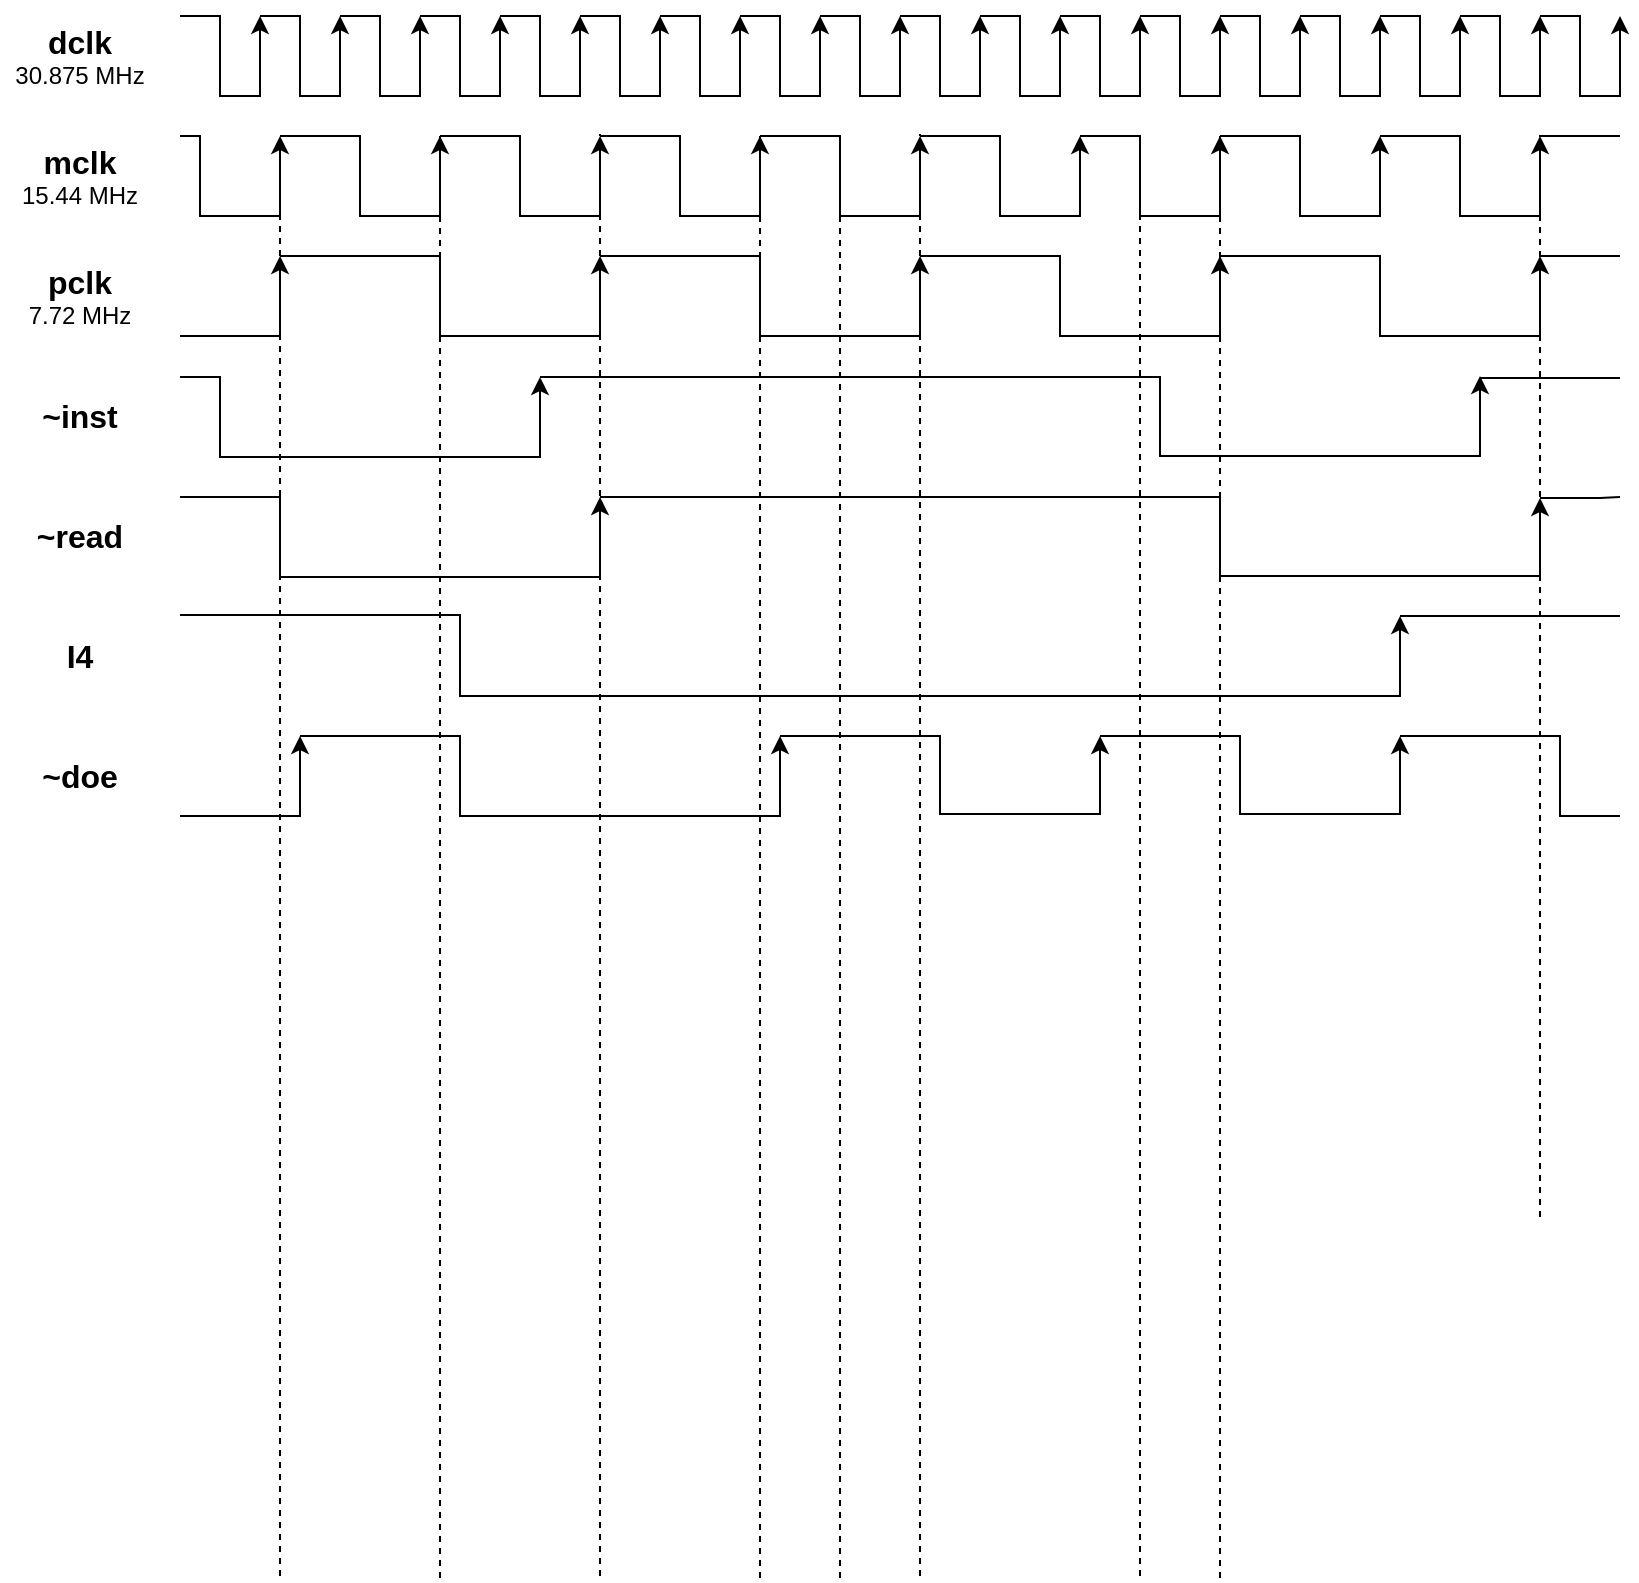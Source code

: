 <mxfile version="11.1.5" type="device" pages="1"><diagram id="_f2tg_4L9M2qDyrKk646" name="Page-1"><mxGraphModel dx="932" dy="448" grid="1" gridSize="10" guides="1" tooltips="1" connect="1" arrows="1" fold="1" page="1" pageScale="1" pageWidth="1100" pageHeight="850" math="0" shadow="0"><root><mxCell id="0"/><mxCell id="1" parent="0"/><mxCell id="ZjL5upXj1i7Pe3nIUO8E-6" style="edgeStyle=orthogonalEdgeStyle;rounded=0;orthogonalLoop=1;jettySize=auto;html=1;" parent="1" edge="1"><mxGeometry relative="1" as="geometry"><mxPoint x="170" y="100" as="targetPoint"/><mxPoint x="120" y="100" as="sourcePoint"/><Array as="points"><mxPoint x="130" y="100"/><mxPoint x="130" y="140"/><mxPoint x="170" y="140"/><mxPoint x="170" y="100"/></Array></mxGeometry></mxCell><mxCell id="ZjL5upXj1i7Pe3nIUO8E-7" style="edgeStyle=orthogonalEdgeStyle;rounded=0;orthogonalLoop=1;jettySize=auto;html=1;" parent="1" edge="1"><mxGeometry relative="1" as="geometry"><mxPoint x="250" y="100" as="targetPoint"/><mxPoint x="170" y="100" as="sourcePoint"/><Array as="points"><mxPoint x="210" y="100"/><mxPoint x="210" y="140"/><mxPoint x="250" y="140"/><mxPoint x="250" y="100"/></Array></mxGeometry></mxCell><mxCell id="ZjL5upXj1i7Pe3nIUO8E-8" style="edgeStyle=orthogonalEdgeStyle;rounded=0;orthogonalLoop=1;jettySize=auto;html=1;" parent="1" edge="1"><mxGeometry relative="1" as="geometry"><mxPoint x="200" y="40" as="targetPoint"/><mxPoint x="160" y="40" as="sourcePoint"/><Array as="points"><mxPoint x="180" y="40"/><mxPoint x="180" y="80"/><mxPoint x="200" y="80"/></Array></mxGeometry></mxCell><mxCell id="ZjL5upXj1i7Pe3nIUO8E-9" style="edgeStyle=orthogonalEdgeStyle;rounded=0;orthogonalLoop=1;jettySize=auto;html=1;" parent="1" edge="1"><mxGeometry relative="1" as="geometry"><mxPoint x="160" y="40" as="targetPoint"/><mxPoint x="120" y="40" as="sourcePoint"/><Array as="points"><mxPoint x="140" y="40"/><mxPoint x="140" y="80"/><mxPoint x="160" y="80"/></Array></mxGeometry></mxCell><mxCell id="ZjL5upXj1i7Pe3nIUO8E-11" style="edgeStyle=orthogonalEdgeStyle;rounded=0;orthogonalLoop=1;jettySize=auto;html=1;" parent="1" edge="1"><mxGeometry relative="1" as="geometry"><mxPoint x="240" y="40" as="targetPoint"/><mxPoint x="200" y="40" as="sourcePoint"/><Array as="points"><mxPoint x="220" y="40"/><mxPoint x="220" y="80"/><mxPoint x="240" y="80"/></Array></mxGeometry></mxCell><mxCell id="ZjL5upXj1i7Pe3nIUO8E-12" style="edgeStyle=orthogonalEdgeStyle;rounded=0;orthogonalLoop=1;jettySize=auto;html=1;" parent="1" edge="1"><mxGeometry relative="1" as="geometry"><mxPoint x="280" y="40" as="targetPoint"/><mxPoint x="240" y="40" as="sourcePoint"/><Array as="points"><mxPoint x="260" y="40"/><mxPoint x="260" y="80"/><mxPoint x="280" y="80"/></Array></mxGeometry></mxCell><mxCell id="ZjL5upXj1i7Pe3nIUO8E-21" style="edgeStyle=orthogonalEdgeStyle;rounded=0;orthogonalLoop=1;jettySize=auto;html=1;" parent="1" edge="1"><mxGeometry relative="1" as="geometry"><mxPoint x="330" y="160" as="targetPoint"/><mxPoint x="170" y="160" as="sourcePoint"/><Array as="points"><mxPoint x="250" y="160"/><mxPoint x="250" y="200"/><mxPoint x="330" y="200"/><mxPoint x="330" y="160"/></Array></mxGeometry></mxCell><mxCell id="ZjL5upXj1i7Pe3nIUO8E-23" style="edgeStyle=orthogonalEdgeStyle;rounded=0;orthogonalLoop=1;jettySize=auto;html=1;" parent="1" edge="1"><mxGeometry relative="1" as="geometry"><mxPoint x="170" y="160" as="targetPoint"/><mxPoint x="120" y="200" as="sourcePoint"/><Array as="points"><mxPoint x="170" y="200"/></Array></mxGeometry></mxCell><mxCell id="ZjL5upXj1i7Pe3nIUO8E-35" style="edgeStyle=orthogonalEdgeStyle;rounded=0;orthogonalLoop=1;jettySize=auto;html=1;" parent="1" edge="1"><mxGeometry relative="1" as="geometry"><mxPoint x="770" y="220" as="targetPoint"/><mxPoint x="300" y="220.5" as="sourcePoint"/><Array as="points"><mxPoint x="300" y="220"/><mxPoint x="610" y="220"/><mxPoint x="610" y="260"/><mxPoint x="770" y="260"/><mxPoint x="770" y="220"/></Array></mxGeometry></mxCell><mxCell id="ZjL5upXj1i7Pe3nIUO8E-36" style="edgeStyle=orthogonalEdgeStyle;rounded=0;orthogonalLoop=1;jettySize=auto;html=1;" parent="1" edge="1"><mxGeometry relative="1" as="geometry"><mxPoint x="300" y="220.5" as="targetPoint"/><mxPoint x="120" y="220.5" as="sourcePoint"/><Array as="points"><mxPoint x="140" y="220.5"/><mxPoint x="140" y="260.5"/><mxPoint x="300" y="260.5"/></Array></mxGeometry></mxCell><mxCell id="ZjL5upXj1i7Pe3nIUO8E-40" style="edgeStyle=orthogonalEdgeStyle;rounded=0;orthogonalLoop=1;jettySize=auto;html=1;" parent="1" edge="1"><mxGeometry relative="1" as="geometry"><mxPoint x="490" y="160" as="targetPoint"/><mxPoint x="330" y="160" as="sourcePoint"/><Array as="points"><mxPoint x="410" y="160"/><mxPoint x="410" y="200"/><mxPoint x="490" y="200"/><mxPoint x="490" y="160"/></Array></mxGeometry></mxCell><mxCell id="ZjL5upXj1i7Pe3nIUO8E-54" style="edgeStyle=orthogonalEdgeStyle;rounded=0;orthogonalLoop=1;jettySize=auto;html=1;" parent="1" edge="1"><mxGeometry relative="1" as="geometry"><mxPoint x="640" y="160" as="targetPoint"/><mxPoint x="490" y="160" as="sourcePoint"/><Array as="points"><mxPoint x="560" y="160"/><mxPoint x="560" y="200"/><mxPoint x="640" y="200"/><mxPoint x="640" y="160"/></Array></mxGeometry></mxCell><mxCell id="ZjL5upXj1i7Pe3nIUO8E-55" style="edgeStyle=orthogonalEdgeStyle;rounded=0;orthogonalLoop=1;jettySize=auto;html=1;" parent="1" edge="1"><mxGeometry relative="1" as="geometry"><mxPoint x="800" y="160" as="targetPoint"/><mxPoint x="640" y="160" as="sourcePoint"/><Array as="points"><mxPoint x="720" y="160"/><mxPoint x="720" y="200"/><mxPoint x="800" y="200"/><mxPoint x="800" y="160"/></Array></mxGeometry></mxCell><mxCell id="ZjL5upXj1i7Pe3nIUO8E-57" style="edgeStyle=orthogonalEdgeStyle;rounded=0;orthogonalLoop=1;jettySize=auto;html=1;endArrow=none;endFill=0;" parent="1" edge="1"><mxGeometry relative="1" as="geometry"><mxPoint x="840" y="160" as="targetPoint"/><mxPoint x="800" y="160" as="sourcePoint"/><Array as="points"><mxPoint x="840" y="160"/></Array></mxGeometry></mxCell><mxCell id="ZjL5upXj1i7Pe3nIUO8E-58" style="edgeStyle=orthogonalEdgeStyle;rounded=0;orthogonalLoop=1;jettySize=auto;html=1;" parent="1" edge="1"><mxGeometry relative="1" as="geometry"><mxPoint x="330" y="100" as="targetPoint"/><mxPoint x="250" y="100" as="sourcePoint"/><Array as="points"><mxPoint x="290" y="100"/><mxPoint x="290" y="140"/><mxPoint x="330" y="140"/><mxPoint x="330" y="100"/></Array></mxGeometry></mxCell><mxCell id="ZjL5upXj1i7Pe3nIUO8E-59" style="edgeStyle=orthogonalEdgeStyle;rounded=0;orthogonalLoop=1;jettySize=auto;html=1;" parent="1" edge="1"><mxGeometry relative="1" as="geometry"><mxPoint x="410" y="100" as="targetPoint"/><mxPoint x="330" y="100" as="sourcePoint"/><Array as="points"><mxPoint x="370" y="100"/><mxPoint x="370" y="140"/><mxPoint x="410" y="140"/><mxPoint x="410" y="100"/></Array></mxGeometry></mxCell><mxCell id="ZjL5upXj1i7Pe3nIUO8E-60" style="edgeStyle=orthogonalEdgeStyle;rounded=0;orthogonalLoop=1;jettySize=auto;html=1;" parent="1" edge="1"><mxGeometry relative="1" as="geometry"><mxPoint x="490" y="100" as="targetPoint"/><mxPoint x="410" y="100" as="sourcePoint"/><Array as="points"><mxPoint x="450" y="100"/><mxPoint x="450" y="140"/><mxPoint x="490" y="140"/><mxPoint x="490" y="100"/></Array></mxGeometry></mxCell><mxCell id="ZjL5upXj1i7Pe3nIUO8E-61" style="edgeStyle=orthogonalEdgeStyle;rounded=0;orthogonalLoop=1;jettySize=auto;html=1;" parent="1" edge="1"><mxGeometry relative="1" as="geometry"><mxPoint x="570" y="100" as="targetPoint"/><mxPoint x="490" y="100" as="sourcePoint"/><Array as="points"><mxPoint x="530" y="100"/><mxPoint x="530" y="140"/><mxPoint x="570" y="140"/><mxPoint x="570" y="100"/></Array></mxGeometry></mxCell><mxCell id="ZjL5upXj1i7Pe3nIUO8E-62" style="edgeStyle=orthogonalEdgeStyle;rounded=0;orthogonalLoop=1;jettySize=auto;html=1;" parent="1" edge="1"><mxGeometry relative="1" as="geometry"><mxPoint x="640" y="100" as="targetPoint"/><mxPoint x="570" y="100" as="sourcePoint"/><Array as="points"><mxPoint x="600" y="100"/><mxPoint x="600" y="140"/><mxPoint x="640" y="140"/><mxPoint x="640" y="100"/></Array></mxGeometry></mxCell><mxCell id="ZjL5upXj1i7Pe3nIUO8E-63" style="edgeStyle=orthogonalEdgeStyle;rounded=0;orthogonalLoop=1;jettySize=auto;html=1;" parent="1" edge="1"><mxGeometry relative="1" as="geometry"><mxPoint x="720" y="100" as="targetPoint"/><mxPoint x="640" y="100" as="sourcePoint"/><Array as="points"><mxPoint x="680" y="100"/><mxPoint x="680" y="140"/><mxPoint x="720" y="140"/><mxPoint x="720" y="100"/></Array></mxGeometry></mxCell><mxCell id="ZjL5upXj1i7Pe3nIUO8E-64" style="edgeStyle=orthogonalEdgeStyle;rounded=0;orthogonalLoop=1;jettySize=auto;html=1;" parent="1" edge="1"><mxGeometry relative="1" as="geometry"><mxPoint x="800" y="100" as="targetPoint"/><mxPoint x="720" y="100" as="sourcePoint"/><Array as="points"><mxPoint x="760" y="100"/><mxPoint x="760" y="140"/><mxPoint x="800" y="140"/><mxPoint x="800" y="100"/></Array></mxGeometry></mxCell><mxCell id="ZjL5upXj1i7Pe3nIUO8E-65" style="edgeStyle=orthogonalEdgeStyle;rounded=0;orthogonalLoop=1;jettySize=auto;html=1;endArrow=none;endFill=0;" parent="1" edge="1"><mxGeometry relative="1" as="geometry"><mxPoint x="840" y="100" as="targetPoint"/><mxPoint x="800" y="100" as="sourcePoint"/><Array as="points"><mxPoint x="820" y="100"/><mxPoint x="820" y="100"/></Array></mxGeometry></mxCell><mxCell id="ZjL5upXj1i7Pe3nIUO8E-90" style="edgeStyle=orthogonalEdgeStyle;rounded=0;orthogonalLoop=1;jettySize=auto;html=1;" parent="1" edge="1"><mxGeometry relative="1" as="geometry"><mxPoint x="360" y="40" as="targetPoint"/><mxPoint x="320" y="40" as="sourcePoint"/><Array as="points"><mxPoint x="340" y="40"/><mxPoint x="340" y="80"/><mxPoint x="360" y="80"/></Array></mxGeometry></mxCell><mxCell id="ZjL5upXj1i7Pe3nIUO8E-91" style="edgeStyle=orthogonalEdgeStyle;rounded=0;orthogonalLoop=1;jettySize=auto;html=1;" parent="1" edge="1"><mxGeometry relative="1" as="geometry"><mxPoint x="320" y="40" as="targetPoint"/><mxPoint x="280" y="40" as="sourcePoint"/><Array as="points"><mxPoint x="300" y="40"/><mxPoint x="300" y="80"/><mxPoint x="320" y="80"/></Array></mxGeometry></mxCell><mxCell id="ZjL5upXj1i7Pe3nIUO8E-92" style="edgeStyle=orthogonalEdgeStyle;rounded=0;orthogonalLoop=1;jettySize=auto;html=1;" parent="1" edge="1"><mxGeometry relative="1" as="geometry"><mxPoint x="400" y="40" as="targetPoint"/><mxPoint x="360" y="40" as="sourcePoint"/><Array as="points"><mxPoint x="380" y="40"/><mxPoint x="380" y="80"/><mxPoint x="400" y="80"/></Array></mxGeometry></mxCell><mxCell id="ZjL5upXj1i7Pe3nIUO8E-93" style="edgeStyle=orthogonalEdgeStyle;rounded=0;orthogonalLoop=1;jettySize=auto;html=1;" parent="1" edge="1"><mxGeometry relative="1" as="geometry"><mxPoint x="440" y="40" as="targetPoint"/><mxPoint x="400" y="40" as="sourcePoint"/><Array as="points"><mxPoint x="420" y="40"/><mxPoint x="420" y="80"/><mxPoint x="440" y="80"/></Array></mxGeometry></mxCell><mxCell id="ZjL5upXj1i7Pe3nIUO8E-98" style="edgeStyle=orthogonalEdgeStyle;rounded=0;orthogonalLoop=1;jettySize=auto;html=1;" parent="1" edge="1"><mxGeometry relative="1" as="geometry"><mxPoint x="520" y="40" as="targetPoint"/><mxPoint x="480" y="40" as="sourcePoint"/><Array as="points"><mxPoint x="500" y="40"/><mxPoint x="500" y="80"/><mxPoint x="520" y="80"/></Array></mxGeometry></mxCell><mxCell id="ZjL5upXj1i7Pe3nIUO8E-99" style="edgeStyle=orthogonalEdgeStyle;rounded=0;orthogonalLoop=1;jettySize=auto;html=1;" parent="1" edge="1"><mxGeometry relative="1" as="geometry"><mxPoint x="480" y="40" as="targetPoint"/><mxPoint x="440" y="40" as="sourcePoint"/><Array as="points"><mxPoint x="460" y="40"/><mxPoint x="460" y="80"/><mxPoint x="480" y="80"/></Array></mxGeometry></mxCell><mxCell id="ZjL5upXj1i7Pe3nIUO8E-100" style="edgeStyle=orthogonalEdgeStyle;rounded=0;orthogonalLoop=1;jettySize=auto;html=1;" parent="1" edge="1"><mxGeometry relative="1" as="geometry"><mxPoint x="560" y="40" as="targetPoint"/><mxPoint x="520" y="40" as="sourcePoint"/><Array as="points"><mxPoint x="540" y="40"/><mxPoint x="540" y="80"/><mxPoint x="560" y="80"/></Array></mxGeometry></mxCell><mxCell id="ZjL5upXj1i7Pe3nIUO8E-101" style="edgeStyle=orthogonalEdgeStyle;rounded=0;orthogonalLoop=1;jettySize=auto;html=1;" parent="1" edge="1"><mxGeometry relative="1" as="geometry"><mxPoint x="600" y="40" as="targetPoint"/><mxPoint x="560" y="40" as="sourcePoint"/><Array as="points"><mxPoint x="580" y="40"/><mxPoint x="580" y="80"/><mxPoint x="600" y="80"/></Array></mxGeometry></mxCell><mxCell id="ZjL5upXj1i7Pe3nIUO8E-102" style="edgeStyle=orthogonalEdgeStyle;rounded=0;orthogonalLoop=1;jettySize=auto;html=1;" parent="1" edge="1"><mxGeometry relative="1" as="geometry"><mxPoint x="680" y="40" as="targetPoint"/><mxPoint x="640" y="40" as="sourcePoint"/><Array as="points"><mxPoint x="660" y="40"/><mxPoint x="660" y="80"/><mxPoint x="680" y="80"/></Array></mxGeometry></mxCell><mxCell id="ZjL5upXj1i7Pe3nIUO8E-103" style="edgeStyle=orthogonalEdgeStyle;rounded=0;orthogonalLoop=1;jettySize=auto;html=1;" parent="1" edge="1"><mxGeometry relative="1" as="geometry"><mxPoint x="640" y="40" as="targetPoint"/><mxPoint x="600" y="40" as="sourcePoint"/><Array as="points"><mxPoint x="620" y="40"/><mxPoint x="620" y="80"/><mxPoint x="640" y="80"/></Array></mxGeometry></mxCell><mxCell id="ZjL5upXj1i7Pe3nIUO8E-104" style="edgeStyle=orthogonalEdgeStyle;rounded=0;orthogonalLoop=1;jettySize=auto;html=1;" parent="1" edge="1"><mxGeometry relative="1" as="geometry"><mxPoint x="720" y="40" as="targetPoint"/><mxPoint x="680" y="40" as="sourcePoint"/><Array as="points"><mxPoint x="700" y="40"/><mxPoint x="700" y="80"/><mxPoint x="720" y="80"/></Array></mxGeometry></mxCell><mxCell id="ZjL5upXj1i7Pe3nIUO8E-105" style="edgeStyle=orthogonalEdgeStyle;rounded=0;orthogonalLoop=1;jettySize=auto;html=1;" parent="1" edge="1"><mxGeometry relative="1" as="geometry"><mxPoint x="760" y="40" as="targetPoint"/><mxPoint x="720" y="40" as="sourcePoint"/><Array as="points"><mxPoint x="740" y="40"/><mxPoint x="740" y="80"/><mxPoint x="760" y="80"/></Array></mxGeometry></mxCell><mxCell id="ZjL5upXj1i7Pe3nIUO8E-106" style="edgeStyle=orthogonalEdgeStyle;rounded=0;orthogonalLoop=1;jettySize=auto;html=1;" parent="1" edge="1"><mxGeometry relative="1" as="geometry"><mxPoint x="800" y="40" as="targetPoint"/><mxPoint x="760" y="40" as="sourcePoint"/><Array as="points"><mxPoint x="780" y="40"/><mxPoint x="780" y="80"/><mxPoint x="800" y="80"/></Array></mxGeometry></mxCell><mxCell id="ZjL5upXj1i7Pe3nIUO8E-107" style="edgeStyle=orthogonalEdgeStyle;rounded=0;orthogonalLoop=1;jettySize=auto;html=1;" parent="1" edge="1"><mxGeometry relative="1" as="geometry"><mxPoint x="840" y="40" as="targetPoint"/><mxPoint x="800" y="40" as="sourcePoint"/><Array as="points"><mxPoint x="820" y="40"/><mxPoint x="820" y="80"/><mxPoint x="840" y="80"/></Array></mxGeometry></mxCell><mxCell id="ZjL5upXj1i7Pe3nIUO8E-109" value="&lt;font&gt;&lt;span style=&quot;font-size: 16px&quot;&gt;&lt;b&gt;mclk&lt;/b&gt;&lt;/span&gt;&lt;br&gt;&lt;font style=&quot;font-size: 12px&quot;&gt;15.44 MHz&lt;/font&gt;&lt;br&gt;&lt;/font&gt;" style="text;html=1;strokeColor=none;fillColor=none;align=center;verticalAlign=middle;whiteSpace=wrap;rounded=0;" parent="1" vertex="1"><mxGeometry x="30" y="110" width="80" height="20" as="geometry"/></mxCell><mxCell id="ZjL5upXj1i7Pe3nIUO8E-110" value="&lt;font&gt;&lt;span style=&quot;font-size: 16px&quot;&gt;&lt;b&gt;dclk&lt;/b&gt;&lt;/span&gt;&lt;br&gt;&lt;font style=&quot;font-size: 12px&quot;&gt;30.875 MHz&lt;/font&gt;&lt;br&gt;&lt;/font&gt;" style="text;html=1;strokeColor=none;fillColor=none;align=center;verticalAlign=middle;whiteSpace=wrap;rounded=0;" parent="1" vertex="1"><mxGeometry x="30" y="50" width="80" height="20" as="geometry"/></mxCell><mxCell id="ZjL5upXj1i7Pe3nIUO8E-112" value="&lt;font&gt;&lt;span style=&quot;font-size: 16px&quot;&gt;&lt;b&gt;pclk&lt;/b&gt;&lt;/span&gt;&lt;br&gt;&lt;font style=&quot;font-size: 12px&quot;&gt;7.72 MHz&lt;/font&gt;&lt;br&gt;&lt;/font&gt;" style="text;html=1;strokeColor=none;fillColor=none;align=center;verticalAlign=middle;whiteSpace=wrap;rounded=0;" parent="1" vertex="1"><mxGeometry x="30" y="170" width="80" height="20" as="geometry"/></mxCell><mxCell id="M0_6aoJ9DbkZK1Z89ORb-1" value="" style="endArrow=none;dashed=1;html=1;" parent="1" edge="1"><mxGeometry width="50" height="50" relative="1" as="geometry"><mxPoint x="170" y="820" as="sourcePoint"/><mxPoint x="170" y="100" as="targetPoint"/></mxGeometry></mxCell><mxCell id="M0_6aoJ9DbkZK1Z89ORb-2" value="" style="endArrow=none;dashed=1;html=1;" parent="1" edge="1"><mxGeometry width="50" height="50" relative="1" as="geometry"><mxPoint x="330" y="820" as="sourcePoint"/><mxPoint x="330" y="99" as="targetPoint"/></mxGeometry></mxCell><mxCell id="M0_6aoJ9DbkZK1Z89ORb-3" value="" style="endArrow=none;dashed=1;html=1;" parent="1" edge="1"><mxGeometry width="50" height="50" relative="1" as="geometry"><mxPoint x="490" y="820" as="sourcePoint"/><mxPoint x="490" y="99" as="targetPoint"/></mxGeometry></mxCell><mxCell id="M0_6aoJ9DbkZK1Z89ORb-4" value="" style="endArrow=none;dashed=1;html=1;" parent="1" edge="1"><mxGeometry width="50" height="50" relative="1" as="geometry"><mxPoint x="640" y="821" as="sourcePoint"/><mxPoint x="640" y="100" as="targetPoint"/></mxGeometry></mxCell><mxCell id="M0_6aoJ9DbkZK1Z89ORb-5" value="" style="endArrow=none;dashed=1;html=1;" parent="1" edge="1"><mxGeometry width="50" height="50" relative="1" as="geometry"><mxPoint x="800" y="640.5" as="sourcePoint"/><mxPoint x="800" y="99.5" as="targetPoint"/></mxGeometry></mxCell><mxCell id="KMG-EFhctpyj3_ZV__rC-28" style="edgeStyle=orthogonalEdgeStyle;rounded=0;orthogonalLoop=1;jettySize=auto;html=1;endArrow=none;endFill=0;" parent="1" edge="1"><mxGeometry relative="1" as="geometry"><mxPoint x="840" y="220.5" as="targetPoint"/><mxPoint x="770" y="221" as="sourcePoint"/><Array as="points"><mxPoint x="840" y="220.5"/><mxPoint x="840" y="220.5"/></Array></mxGeometry></mxCell><mxCell id="KMG-EFhctpyj3_ZV__rC-29" style="edgeStyle=orthogonalEdgeStyle;rounded=0;orthogonalLoop=1;jettySize=auto;html=1;" parent="1" edge="1"><mxGeometry relative="1" as="geometry"><mxPoint x="800" y="281" as="targetPoint"/><mxPoint x="330" y="280.5" as="sourcePoint"/><Array as="points"><mxPoint x="640" y="281"/><mxPoint x="640" y="320"/><mxPoint x="800" y="320"/><mxPoint x="800" y="281"/></Array></mxGeometry></mxCell><mxCell id="KMG-EFhctpyj3_ZV__rC-30" style="edgeStyle=orthogonalEdgeStyle;rounded=0;orthogonalLoop=1;jettySize=auto;html=1;" parent="1" edge="1"><mxGeometry relative="1" as="geometry"><mxPoint x="330" y="280.5" as="targetPoint"/><mxPoint x="120" y="280.5" as="sourcePoint"/><Array as="points"><mxPoint x="170" y="280.5"/><mxPoint x="170" y="320.5"/><mxPoint x="330" y="320.5"/></Array></mxGeometry></mxCell><mxCell id="KMG-EFhctpyj3_ZV__rC-31" style="edgeStyle=orthogonalEdgeStyle;rounded=0;orthogonalLoop=1;jettySize=auto;html=1;endArrow=none;endFill=0;" parent="1" edge="1"><mxGeometry relative="1" as="geometry"><mxPoint x="840" y="280.5" as="targetPoint"/><mxPoint x="800" y="281" as="sourcePoint"/><Array as="points"><mxPoint x="830" y="280.5"/><mxPoint x="830" y="280.5"/></Array></mxGeometry></mxCell><mxCell id="KMG-EFhctpyj3_ZV__rC-50" value="" style="endArrow=none;dashed=1;html=1;" parent="1" edge="1"><mxGeometry width="50" height="50" relative="1" as="geometry"><mxPoint x="600" y="820" as="sourcePoint"/><mxPoint x="600.0" y="100" as="targetPoint"/></mxGeometry></mxCell><mxCell id="KMG-EFhctpyj3_ZV__rC-59" value="" style="endArrow=none;dashed=1;html=1;" parent="1" edge="1"><mxGeometry width="50" height="50" relative="1" as="geometry"><mxPoint x="410.0" y="821.0" as="sourcePoint"/><mxPoint x="410.0" y="100" as="targetPoint"/></mxGeometry></mxCell><mxCell id="KMG-EFhctpyj3_ZV__rC-60" value="" style="endArrow=none;dashed=1;html=1;" parent="1" edge="1"><mxGeometry width="50" height="50" relative="1" as="geometry"><mxPoint x="450.0" y="821.0" as="sourcePoint"/><mxPoint x="450.0" y="100" as="targetPoint"/></mxGeometry></mxCell><mxCell id="KMG-EFhctpyj3_ZV__rC-61" value="" style="endArrow=none;dashed=1;html=1;" parent="1" edge="1"><mxGeometry width="50" height="50" relative="1" as="geometry"><mxPoint x="250.0" y="821.0" as="sourcePoint"/><mxPoint x="250.0" y="100" as="targetPoint"/></mxGeometry></mxCell><mxCell id="KMG-EFhctpyj3_ZV__rC-69" value="&lt;font&gt;&lt;span style=&quot;font-size: 16px&quot;&gt;&lt;b&gt;~inst&lt;/b&gt;&lt;/span&gt;&lt;br&gt;&lt;/font&gt;" style="text;html=1;strokeColor=none;fillColor=none;align=center;verticalAlign=middle;whiteSpace=wrap;rounded=0;" parent="1" vertex="1"><mxGeometry x="30" y="229.5" width="80" height="20" as="geometry"/></mxCell><mxCell id="KMG-EFhctpyj3_ZV__rC-70" value="&lt;font&gt;&lt;span style=&quot;font-size: 16px&quot;&gt;&lt;b&gt;~read&lt;/b&gt;&lt;/span&gt;&lt;br&gt;&lt;/font&gt;" style="text;html=1;strokeColor=none;fillColor=none;align=center;verticalAlign=middle;whiteSpace=wrap;rounded=0;" parent="1" vertex="1"><mxGeometry x="30" y="290" width="80" height="20" as="geometry"/></mxCell><mxCell id="k14j8nwKy9G53779Y5e1-2" style="edgeStyle=orthogonalEdgeStyle;rounded=0;orthogonalLoop=1;jettySize=auto;html=1;" parent="1" edge="1"><mxGeometry relative="1" as="geometry"><mxPoint x="730" y="400" as="targetPoint"/><mxPoint x="580" y="400" as="sourcePoint"/><Array as="points"><mxPoint x="650" y="400"/><mxPoint x="650" y="439"/><mxPoint x="730" y="439"/><mxPoint x="730" y="400"/></Array></mxGeometry></mxCell><mxCell id="k14j8nwKy9G53779Y5e1-3" style="edgeStyle=orthogonalEdgeStyle;rounded=0;orthogonalLoop=1;jettySize=auto;html=1;" parent="1" edge="1"><mxGeometry relative="1" as="geometry"><mxPoint x="420" y="400" as="targetPoint"/><mxPoint x="180" y="400" as="sourcePoint"/><Array as="points"><mxPoint x="260" y="400"/><mxPoint x="260" y="440"/><mxPoint x="420" y="440"/><mxPoint x="420" y="400"/></Array></mxGeometry></mxCell><mxCell id="k14j8nwKy9G53779Y5e1-5" value="&lt;font&gt;&lt;span style=&quot;font-size: 16px&quot;&gt;&lt;b&gt;~doe&lt;/b&gt;&lt;/span&gt;&lt;br&gt;&lt;/font&gt;" style="text;html=1;strokeColor=none;fillColor=none;align=center;verticalAlign=middle;whiteSpace=wrap;rounded=0;" parent="1" vertex="1"><mxGeometry x="30" y="410" width="80" height="20" as="geometry"/></mxCell><mxCell id="ur-k0uM1Ha5n4TLo0J9X-9" style="edgeStyle=orthogonalEdgeStyle;rounded=0;orthogonalLoop=1;jettySize=auto;html=1;" parent="1" edge="1"><mxGeometry relative="1" as="geometry"><mxPoint x="730" y="340" as="targetPoint"/><mxPoint x="120" y="339.5" as="sourcePoint"/><Array as="points"><mxPoint x="260" y="340"/><mxPoint x="260" y="380"/><mxPoint x="730" y="380"/><mxPoint x="730" y="340"/></Array></mxGeometry></mxCell><mxCell id="ur-k0uM1Ha5n4TLo0J9X-10" value="&lt;font&gt;&lt;span style=&quot;font-size: 16px&quot;&gt;&lt;b&gt;I4&lt;/b&gt;&lt;/span&gt;&lt;br&gt;&lt;/font&gt;" style="text;html=1;strokeColor=none;fillColor=none;align=center;verticalAlign=middle;whiteSpace=wrap;rounded=0;" parent="1" vertex="1"><mxGeometry x="30" y="350" width="80" height="20" as="geometry"/></mxCell><mxCell id="ur-k0uM1Ha5n4TLo0J9X-11" style="edgeStyle=orthogonalEdgeStyle;rounded=0;orthogonalLoop=1;jettySize=auto;html=1;endArrow=none;endFill=0;" parent="1" edge="1"><mxGeometry relative="1" as="geometry"><mxPoint x="840" y="340" as="targetPoint"/><mxPoint x="730" y="340" as="sourcePoint"/><Array as="points"><mxPoint x="840" y="340"/></Array></mxGeometry></mxCell><mxCell id="d7I_euvIhgr2WInmtkiy-1" style="edgeStyle=orthogonalEdgeStyle;rounded=0;orthogonalLoop=1;jettySize=auto;html=1;" edge="1" parent="1"><mxGeometry relative="1" as="geometry"><mxPoint x="580" y="400" as="targetPoint"/><mxPoint x="420" y="400" as="sourcePoint"/><Array as="points"><mxPoint x="500" y="400"/><mxPoint x="500" y="439"/><mxPoint x="580" y="439"/></Array></mxGeometry></mxCell><mxCell id="d7I_euvIhgr2WInmtkiy-2" style="edgeStyle=orthogonalEdgeStyle;rounded=0;orthogonalLoop=1;jettySize=auto;html=1;" edge="1" parent="1"><mxGeometry relative="1" as="geometry"><mxPoint x="180" y="400" as="targetPoint"/><mxPoint x="120" y="440" as="sourcePoint"/><Array as="points"><mxPoint x="180" y="440"/></Array></mxGeometry></mxCell><mxCell id="d7I_euvIhgr2WInmtkiy-4" style="edgeStyle=orthogonalEdgeStyle;rounded=0;orthogonalLoop=1;jettySize=auto;html=1;endArrow=none;endFill=0;" edge="1" parent="1"><mxGeometry relative="1" as="geometry"><mxPoint x="840" y="440" as="targetPoint"/><mxPoint x="730" y="400" as="sourcePoint"/><Array as="points"><mxPoint x="810" y="400"/><mxPoint x="810" y="440"/><mxPoint x="840" y="440"/></Array></mxGeometry></mxCell></root></mxGraphModel></diagram></mxfile>